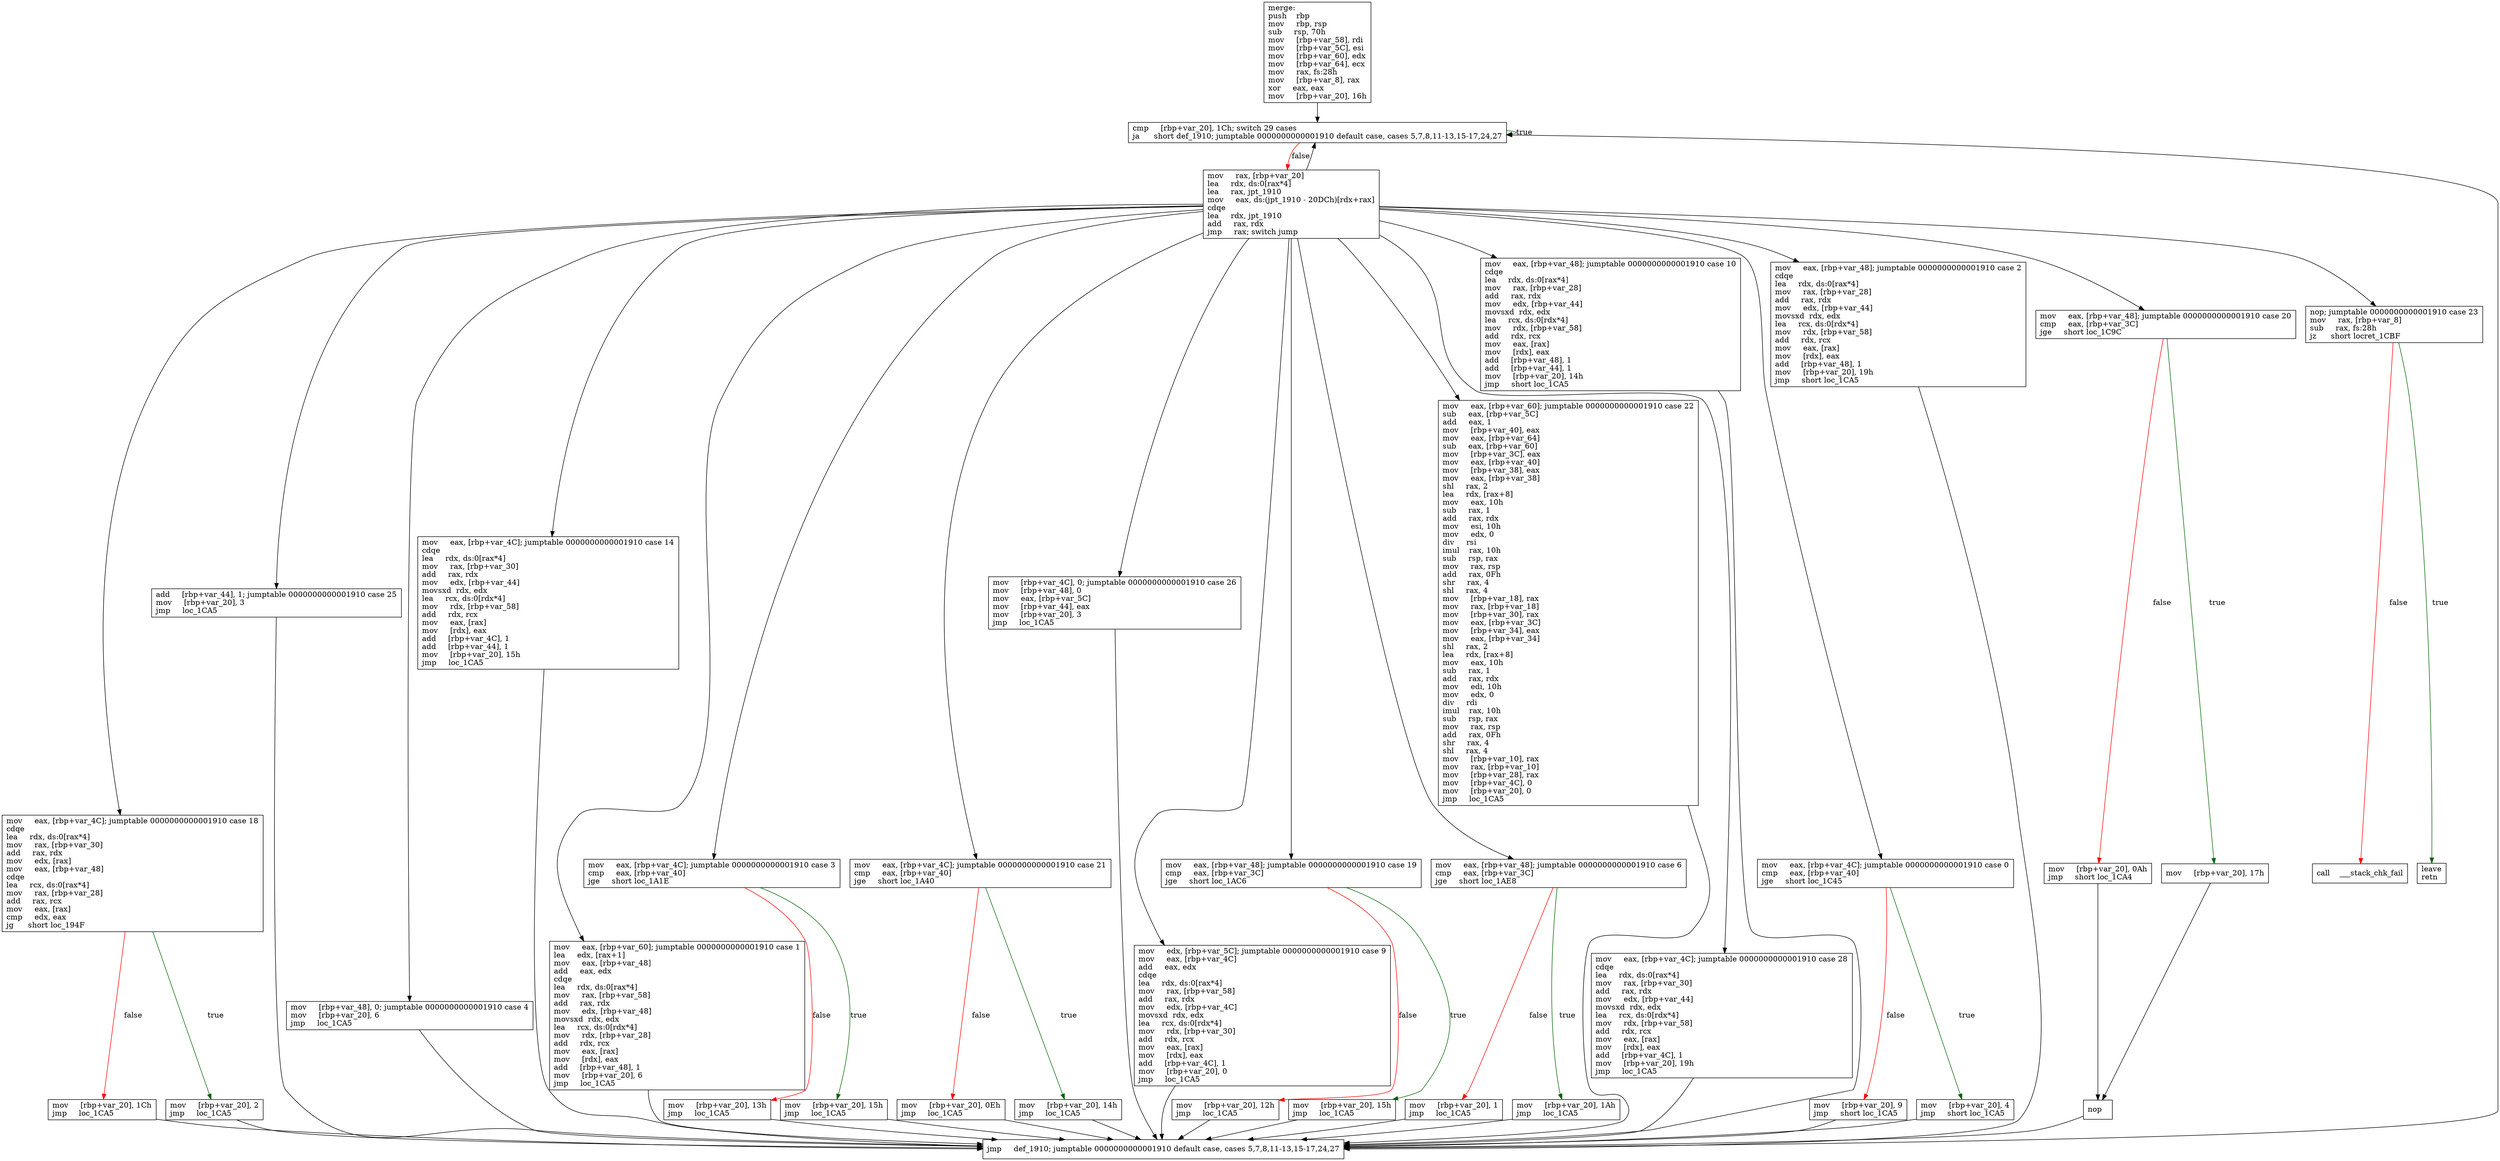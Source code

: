 digraph "merge" {
	graph [
	];
	node [
		shape = "box"
	];
	edge [
	];
	"0" [
		label = "merge:\lpush    rbp\lmov     rbp, rsp\lsub     rsp, 70h\lmov     [rbp+var_58], rdi\lmov     [rbp+var_5C], esi\lmov     [rbp+var_60], edx\lmov     [rbp+var_64], ecx\lmov     rax, fs:28h\lmov     [rbp+var_8], rax\lxor     eax, eax\lmov     [rbp+var_20], 16h\l"
	];
	"1" [
		label = "cmp     [rbp+var_20], 1Ch; switch 29 cases\lja      short def_1910; jumptable 0000000000001910 default case, cases 5,7,8,11-13,15-17,24,27\l"
	];
	"2" [
		label = "mov     rax, [rbp+var_20]\llea     rdx, ds:0[rax*4]\llea     rax, jpt_1910\lmov     eax, ds:(jpt_1910 - 20DCh)[rdx+rax]\lcdqe\llea     rdx, jpt_1910\ladd     rax, rdx\ljmp     rax; switch jump\l"
	];
	"3" [
		label = "mov     eax, [rbp+var_4C]; jumptable 0000000000001910 case 18\lcdqe\llea     rdx, ds:0[rax*4]\lmov     rax, [rbp+var_30]\ladd     rax, rdx\lmov     edx, [rax]\lmov     eax, [rbp+var_48]\lcdqe\llea     rcx, ds:0[rax*4]\lmov     rax, [rbp+var_28]\ladd     rax, rcx\lmov     eax, [rax]\lcmp     edx, eax\ljg      short loc_194F\l"
	];
	"4" [
		label = "mov     [rbp+var_20], 1Ch\ljmp     loc_1CA5\l"
	];
	"5" [
		label = "mov     [rbp+var_20], 2\ljmp     loc_1CA5\l"
	];
	"6" [
		label = "add     [rbp+var_44], 1; jumptable 0000000000001910 case 25\lmov     [rbp+var_20], 3\ljmp     loc_1CA5\l"
	];
	"7" [
		label = "mov     [rbp+var_48], 0; jumptable 0000000000001910 case 4\lmov     [rbp+var_20], 6\ljmp     loc_1CA5\l"
	];
	"8" [
		label = "mov     eax, [rbp+var_4C]; jumptable 0000000000001910 case 14\lcdqe\llea     rdx, ds:0[rax*4]\lmov     rax, [rbp+var_30]\ladd     rax, rdx\lmov     edx, [rbp+var_44]\lmovsxd  rdx, edx\llea     rcx, ds:0[rdx*4]\lmov     rdx, [rbp+var_58]\ladd     rdx, rcx\lmov     eax, [rax]\lmov     [rdx], eax\ladd     [rbp+var_4C], 1\ladd     [rbp+var_44], 1\lmov     [rbp+var_20], 15h\ljmp     loc_1CA5\l"
	];
	"9" [
		label = "mov     eax, [rbp+var_60]; jumptable 0000000000001910 case 1\llea     edx, [rax+1]\lmov     eax, [rbp+var_48]\ladd     eax, edx\lcdqe\llea     rdx, ds:0[rax*4]\lmov     rax, [rbp+var_58]\ladd     rax, rdx\lmov     edx, [rbp+var_48]\lmovsxd  rdx, edx\llea     rcx, ds:0[rdx*4]\lmov     rdx, [rbp+var_28]\ladd     rdx, rcx\lmov     eax, [rax]\lmov     [rdx], eax\ladd     [rbp+var_48], 1\lmov     [rbp+var_20], 6\ljmp     loc_1CA5\l"
	];
	"10" [
		label = "mov     eax, [rbp+var_4C]; jumptable 0000000000001910 case 3\lcmp     eax, [rbp+var_40]\ljge     short loc_1A1E\l"
	];
	"11" [
		label = "mov     [rbp+var_20], 13h\ljmp     loc_1CA5\l"
	];
	"12" [
		label = "mov     [rbp+var_20], 15h\ljmp     loc_1CA5\l"
	];
	"13" [
		label = "mov     eax, [rbp+var_4C]; jumptable 0000000000001910 case 21\lcmp     eax, [rbp+var_40]\ljge     short loc_1A40\l"
	];
	"14" [
		label = "mov     [rbp+var_20], 0Eh\ljmp     loc_1CA5\l"
	];
	"15" [
		label = "mov     [rbp+var_20], 14h\ljmp     loc_1CA5\l"
	];
	"16" [
		label = "mov     [rbp+var_4C], 0; jumptable 0000000000001910 case 26\lmov     [rbp+var_48], 0\lmov     eax, [rbp+var_5C]\lmov     [rbp+var_44], eax\lmov     [rbp+var_20], 3\ljmp     loc_1CA5\l"
	];
	"17" [
		label = "mov     edx, [rbp+var_5C]; jumptable 0000000000001910 case 9\lmov     eax, [rbp+var_4C]\ladd     eax, edx\lcdqe\llea     rdx, ds:0[rax*4]\lmov     rax, [rbp+var_58]\ladd     rax, rdx\lmov     edx, [rbp+var_4C]\lmovsxd  rdx, edx\llea     rcx, ds:0[rdx*4]\lmov     rdx, [rbp+var_30]\ladd     rdx, rcx\lmov     eax, [rax]\lmov     [rdx], eax\ladd     [rbp+var_4C], 1\lmov     [rbp+var_20], 0\ljmp     loc_1CA5\l"
	];
	"18" [
		label = "mov     eax, [rbp+var_48]; jumptable 0000000000001910 case 19\lcmp     eax, [rbp+var_3C]\ljge     short loc_1AC6\l"
	];
	"19" [
		label = "mov     [rbp+var_20], 12h\ljmp     loc_1CA5\l"
	];
	"20" [
		label = "mov     [rbp+var_20], 15h\ljmp     loc_1CA5\l"
	];
	"21" [
		label = "mov     eax, [rbp+var_48]; jumptable 0000000000001910 case 6\lcmp     eax, [rbp+var_3C]\ljge     short loc_1AE8\l"
	];
	"22" [
		label = "mov     [rbp+var_20], 1\ljmp     loc_1CA5\l"
	];
	"23" [
		label = "mov     [rbp+var_20], 1Ah\ljmp     loc_1CA5\l"
	];
	"24" [
		label = "mov     eax, [rbp+var_60]; jumptable 0000000000001910 case 22\lsub     eax, [rbp+var_5C]\ladd     eax, 1\lmov     [rbp+var_40], eax\lmov     eax, [rbp+var_64]\lsub     eax, [rbp+var_60]\lmov     [rbp+var_3C], eax\lmov     eax, [rbp+var_40]\lmov     [rbp+var_38], eax\lmov     eax, [rbp+var_38]\lshl     rax, 2\llea     rdx, [rax+8]\lmov     eax, 10h\lsub     rax, 1\ladd     rax, rdx\lmov     esi, 10h\lmov     edx, 0\ldiv     rsi\limul    rax, 10h\lsub     rsp, rax\lmov     rax, rsp\ladd     rax, 0Fh\lshr     rax, 4\lshl     rax, 4\lmov     [rbp+var_18], rax\lmov     rax, [rbp+var_18]\lmov     [rbp+var_30], rax\lmov     eax, [rbp+var_3C]\lmov     [rbp+var_34], eax\lmov     eax, [rbp+var_34]\lshl     rax, 2\llea     rdx, [rax+8]\lmov     eax, 10h\lsub     rax, 1\ladd     rax, rdx\lmov     edi, 10h\lmov     edx, 0\ldiv     rdi\limul    rax, 10h\lsub     rsp, rax\lmov     rax, rsp\ladd     rax, 0Fh\lshr     rax, 4\lshl     rax, 4\lmov     [rbp+var_10], rax\lmov     rax, [rbp+var_10]\lmov     [rbp+var_28], rax\lmov     [rbp+var_4C], 0\lmov     [rbp+var_20], 0\ljmp     loc_1CA5\l"
	];
	"25" [
		label = "mov     eax, [rbp+var_4C]; jumptable 0000000000001910 case 28\lcdqe\llea     rdx, ds:0[rax*4]\lmov     rax, [rbp+var_30]\ladd     rax, rdx\lmov     edx, [rbp+var_44]\lmovsxd  rdx, edx\llea     rcx, ds:0[rdx*4]\lmov     rdx, [rbp+var_58]\ladd     rdx, rcx\lmov     eax, [rax]\lmov     [rdx], eax\ladd     [rbp+var_4C], 1\lmov     [rbp+var_20], 19h\ljmp     loc_1CA5\l"
	];
	"26" [
		label = "mov     eax, [rbp+var_48]; jumptable 0000000000001910 case 10\lcdqe\llea     rdx, ds:0[rax*4]\lmov     rax, [rbp+var_28]\ladd     rax, rdx\lmov     edx, [rbp+var_44]\lmovsxd  rdx, edx\llea     rcx, ds:0[rdx*4]\lmov     rdx, [rbp+var_58]\ladd     rdx, rcx\lmov     eax, [rax]\lmov     [rdx], eax\ladd     [rbp+var_48], 1\ladd     [rbp+var_44], 1\lmov     [rbp+var_20], 14h\ljmp     short loc_1CA5\l"
	];
	"27" [
		label = "mov     eax, [rbp+var_4C]; jumptable 0000000000001910 case 0\lcmp     eax, [rbp+var_40]\ljge     short loc_1C45\l"
	];
	"28" [
		label = "mov     [rbp+var_20], 9\ljmp     short loc_1CA5\l"
	];
	"29" [
		label = "mov     [rbp+var_20], 4\ljmp     short loc_1CA5\l"
	];
	"30" [
		label = "mov     eax, [rbp+var_48]; jumptable 0000000000001910 case 2\lcdqe\llea     rdx, ds:0[rax*4]\lmov     rax, [rbp+var_28]\ladd     rax, rdx\lmov     edx, [rbp+var_44]\lmovsxd  rdx, edx\llea     rcx, ds:0[rdx*4]\lmov     rdx, [rbp+var_58]\ladd     rdx, rcx\lmov     eax, [rax]\lmov     [rdx], eax\ladd     [rbp+var_48], 1\lmov     [rbp+var_20], 19h\ljmp     short loc_1CA5\l"
	];
	"31" [
		label = "mov     eax, [rbp+var_48]; jumptable 0000000000001910 case 20\lcmp     eax, [rbp+var_3C]\ljge     short loc_1C9C\l"
	];
	"32" [
		label = "mov     [rbp+var_20], 0Ah\ljmp     short loc_1CA4\l"
	];
	"33" [
		label = "mov     [rbp+var_20], 17h\l"
	];
	"34" [
		label = "nop\l"
	];
	"35" [
		label = "jmp     def_1910; jumptable 0000000000001910 default case, cases 5,7,8,11-13,15-17,24,27\l"
	];
	"36" [
		label = "nop; jumptable 0000000000001910 case 23\lmov     rax, [rbp+var_8]\lsub     rax, fs:28h\ljz      short locret_1CBF\l"
	];
	"37" [
		label = "call    ___stack_chk_fail\l"
	];
	"38" [
		label = "leave\lretn\l"
	];
// node 0
	"0" -> "1" [ ];
// node 1
	"1" -> "2" [ label = "false", color = red ];
	"1" -> "1" [ label = "true", color = darkgreen ];
// node 2
	"2" -> "1" [ ];
	"2" -> "3" [ ];
	"2" -> "6" [ ];
	"2" -> "7" [ ];
	"2" -> "8" [ ];
	"2" -> "9" [ ];
	"2" -> "10" [ ];
	"2" -> "13" [ ];
	"2" -> "16" [ ];
	"2" -> "17" [ ];
	"2" -> "18" [ ];
	"2" -> "21" [ ];
	"2" -> "24" [ ];
	"2" -> "25" [ ];
	"2" -> "26" [ ];
	"2" -> "27" [ ];
	"2" -> "30" [ ];
	"2" -> "31" [ ];
	"2" -> "36" [ ];
// node 3
	"3" -> "4" [ label = "false", color = red ];
	"3" -> "5" [ label = "true", color = darkgreen ];
// node 4
	"4" -> "35" [ ];
// node 5
	"5" -> "35" [ ];
// node 6
	"6" -> "35" [ ];
// node 7
	"7" -> "35" [ ];
// node 8
	"8" -> "35" [ ];
// node 9
	"9" -> "35" [ ];
// node 10
	"10" -> "11" [ label = "false", color = red ];
	"10" -> "12" [ label = "true", color = darkgreen ];
// node 11
	"11" -> "35" [ ];
// node 12
	"12" -> "35" [ ];
// node 13
	"13" -> "14" [ label = "false", color = red ];
	"13" -> "15" [ label = "true", color = darkgreen ];
// node 14
	"14" -> "35" [ ];
// node 15
	"15" -> "35" [ ];
// node 16
	"16" -> "35" [ ];
// node 17
	"17" -> "35" [ ];
// node 18
	"18" -> "19" [ label = "false", color = red ];
	"18" -> "20" [ label = "true", color = darkgreen ];
// node 19
	"19" -> "35" [ ];
// node 20
	"20" -> "35" [ ];
// node 21
	"21" -> "22" [ label = "false", color = red ];
	"21" -> "23" [ label = "true", color = darkgreen ];
// node 22
	"22" -> "35" [ ];
// node 23
	"23" -> "35" [ ];
// node 24
	"24" -> "35" [ ];
// node 25
	"25" -> "35" [ ];
// node 26
	"26" -> "35" [ ];
// node 27
	"27" -> "28" [ label = "false", color = red ];
	"27" -> "29" [ label = "true", color = darkgreen ];
// node 28
	"28" -> "35" [ ];
// node 29
	"29" -> "35" [ ];
// node 30
	"30" -> "35" [ ];
// node 31
	"31" -> "32" [ label = "false", color = red ];
	"31" -> "33" [ label = "true", color = darkgreen ];
// node 32
	"32" -> "34" [ ];
// node 33
	"33" -> "34" [ ];
// node 34
	"34" -> "35" [ ];
// node 35
	"35" -> "1" [ ];
// node 36
	"36" -> "37" [ label = "false", color = red ];
	"36" -> "38" [ label = "true", color = darkgreen ];
// node 37
// node 38
}
